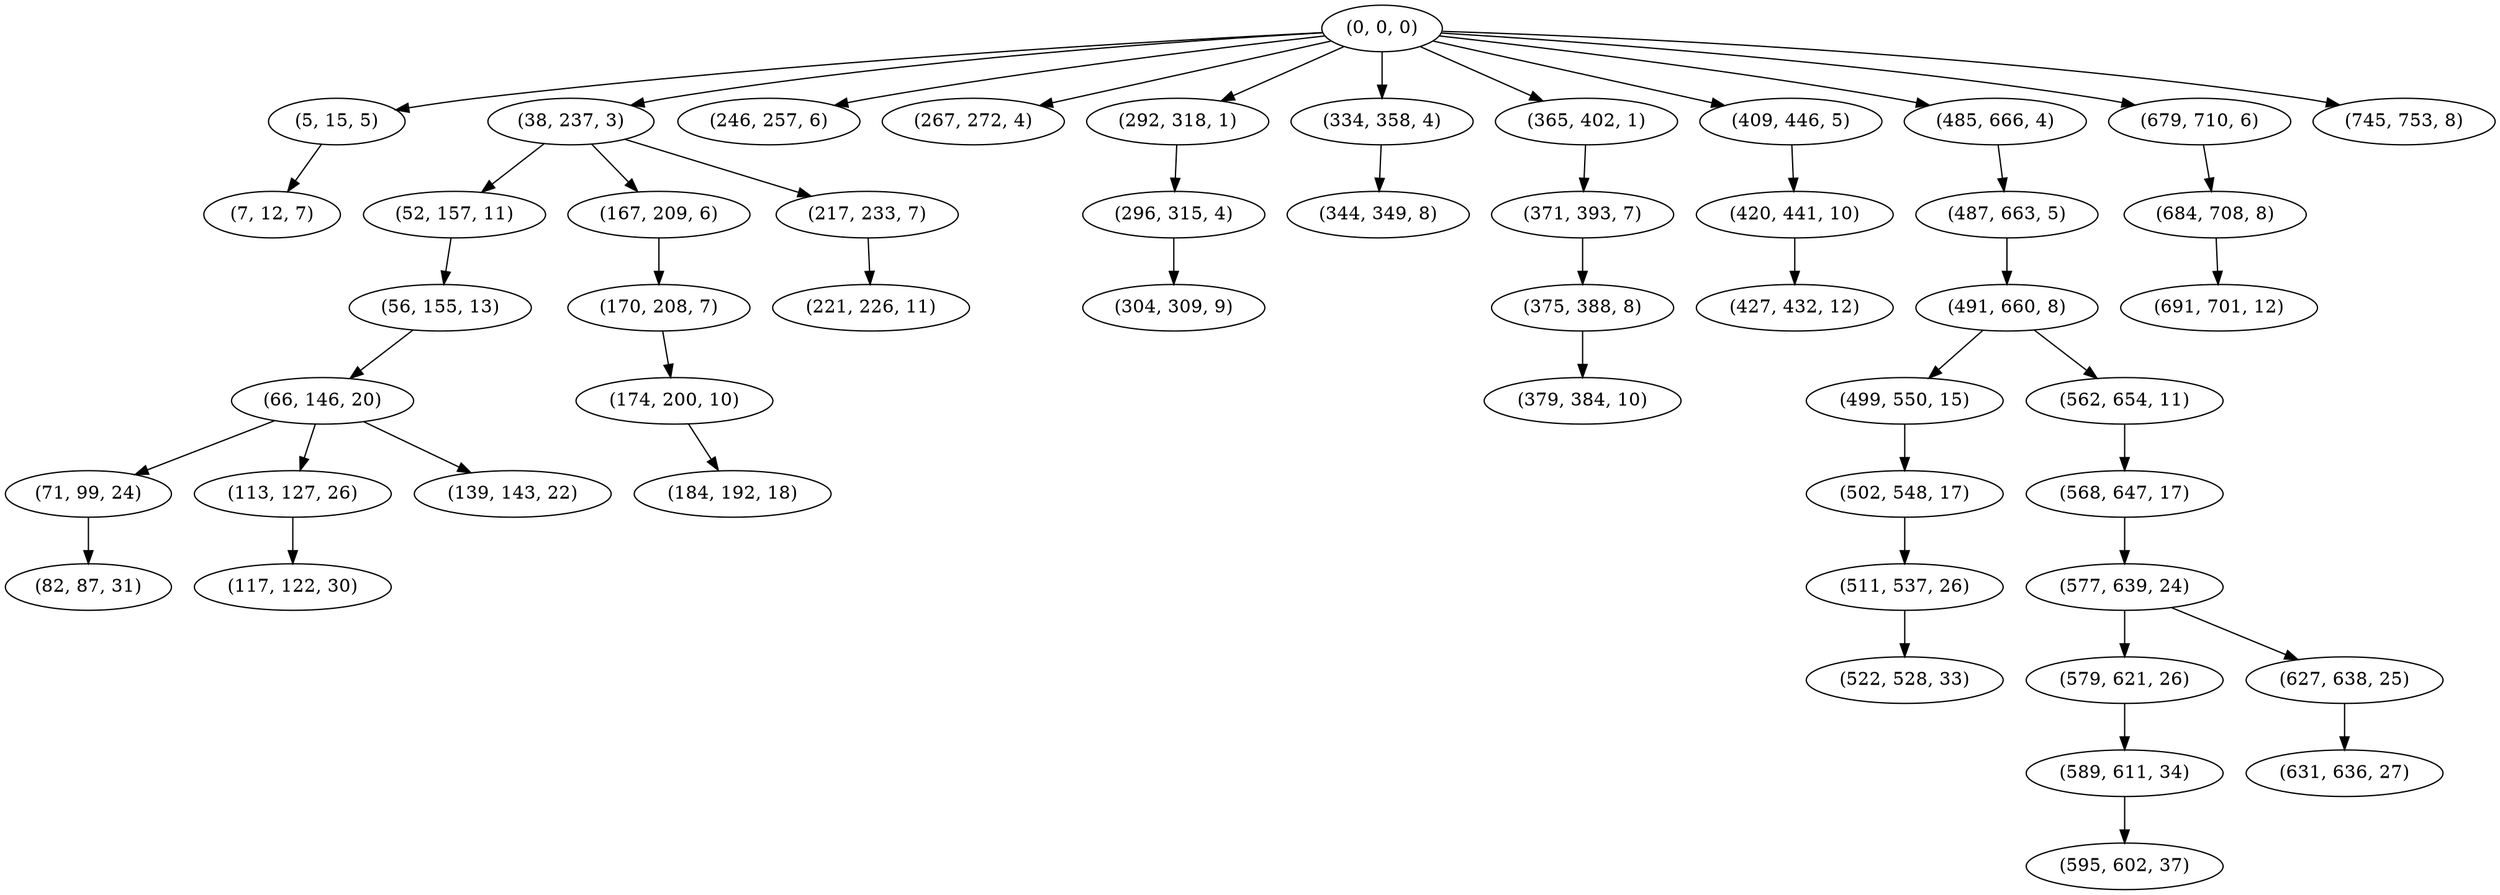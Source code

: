 digraph tree {
    "(0, 0, 0)";
    "(5, 15, 5)";
    "(7, 12, 7)";
    "(38, 237, 3)";
    "(52, 157, 11)";
    "(56, 155, 13)";
    "(66, 146, 20)";
    "(71, 99, 24)";
    "(82, 87, 31)";
    "(113, 127, 26)";
    "(117, 122, 30)";
    "(139, 143, 22)";
    "(167, 209, 6)";
    "(170, 208, 7)";
    "(174, 200, 10)";
    "(184, 192, 18)";
    "(217, 233, 7)";
    "(221, 226, 11)";
    "(246, 257, 6)";
    "(267, 272, 4)";
    "(292, 318, 1)";
    "(296, 315, 4)";
    "(304, 309, 9)";
    "(334, 358, 4)";
    "(344, 349, 8)";
    "(365, 402, 1)";
    "(371, 393, 7)";
    "(375, 388, 8)";
    "(379, 384, 10)";
    "(409, 446, 5)";
    "(420, 441, 10)";
    "(427, 432, 12)";
    "(485, 666, 4)";
    "(487, 663, 5)";
    "(491, 660, 8)";
    "(499, 550, 15)";
    "(502, 548, 17)";
    "(511, 537, 26)";
    "(522, 528, 33)";
    "(562, 654, 11)";
    "(568, 647, 17)";
    "(577, 639, 24)";
    "(579, 621, 26)";
    "(589, 611, 34)";
    "(595, 602, 37)";
    "(627, 638, 25)";
    "(631, 636, 27)";
    "(679, 710, 6)";
    "(684, 708, 8)";
    "(691, 701, 12)";
    "(745, 753, 8)";
    "(0, 0, 0)" -> "(5, 15, 5)";
    "(0, 0, 0)" -> "(38, 237, 3)";
    "(0, 0, 0)" -> "(246, 257, 6)";
    "(0, 0, 0)" -> "(267, 272, 4)";
    "(0, 0, 0)" -> "(292, 318, 1)";
    "(0, 0, 0)" -> "(334, 358, 4)";
    "(0, 0, 0)" -> "(365, 402, 1)";
    "(0, 0, 0)" -> "(409, 446, 5)";
    "(0, 0, 0)" -> "(485, 666, 4)";
    "(0, 0, 0)" -> "(679, 710, 6)";
    "(0, 0, 0)" -> "(745, 753, 8)";
    "(5, 15, 5)" -> "(7, 12, 7)";
    "(38, 237, 3)" -> "(52, 157, 11)";
    "(38, 237, 3)" -> "(167, 209, 6)";
    "(38, 237, 3)" -> "(217, 233, 7)";
    "(52, 157, 11)" -> "(56, 155, 13)";
    "(56, 155, 13)" -> "(66, 146, 20)";
    "(66, 146, 20)" -> "(71, 99, 24)";
    "(66, 146, 20)" -> "(113, 127, 26)";
    "(66, 146, 20)" -> "(139, 143, 22)";
    "(71, 99, 24)" -> "(82, 87, 31)";
    "(113, 127, 26)" -> "(117, 122, 30)";
    "(167, 209, 6)" -> "(170, 208, 7)";
    "(170, 208, 7)" -> "(174, 200, 10)";
    "(174, 200, 10)" -> "(184, 192, 18)";
    "(217, 233, 7)" -> "(221, 226, 11)";
    "(292, 318, 1)" -> "(296, 315, 4)";
    "(296, 315, 4)" -> "(304, 309, 9)";
    "(334, 358, 4)" -> "(344, 349, 8)";
    "(365, 402, 1)" -> "(371, 393, 7)";
    "(371, 393, 7)" -> "(375, 388, 8)";
    "(375, 388, 8)" -> "(379, 384, 10)";
    "(409, 446, 5)" -> "(420, 441, 10)";
    "(420, 441, 10)" -> "(427, 432, 12)";
    "(485, 666, 4)" -> "(487, 663, 5)";
    "(487, 663, 5)" -> "(491, 660, 8)";
    "(491, 660, 8)" -> "(499, 550, 15)";
    "(491, 660, 8)" -> "(562, 654, 11)";
    "(499, 550, 15)" -> "(502, 548, 17)";
    "(502, 548, 17)" -> "(511, 537, 26)";
    "(511, 537, 26)" -> "(522, 528, 33)";
    "(562, 654, 11)" -> "(568, 647, 17)";
    "(568, 647, 17)" -> "(577, 639, 24)";
    "(577, 639, 24)" -> "(579, 621, 26)";
    "(577, 639, 24)" -> "(627, 638, 25)";
    "(579, 621, 26)" -> "(589, 611, 34)";
    "(589, 611, 34)" -> "(595, 602, 37)";
    "(627, 638, 25)" -> "(631, 636, 27)";
    "(679, 710, 6)" -> "(684, 708, 8)";
    "(684, 708, 8)" -> "(691, 701, 12)";
}
